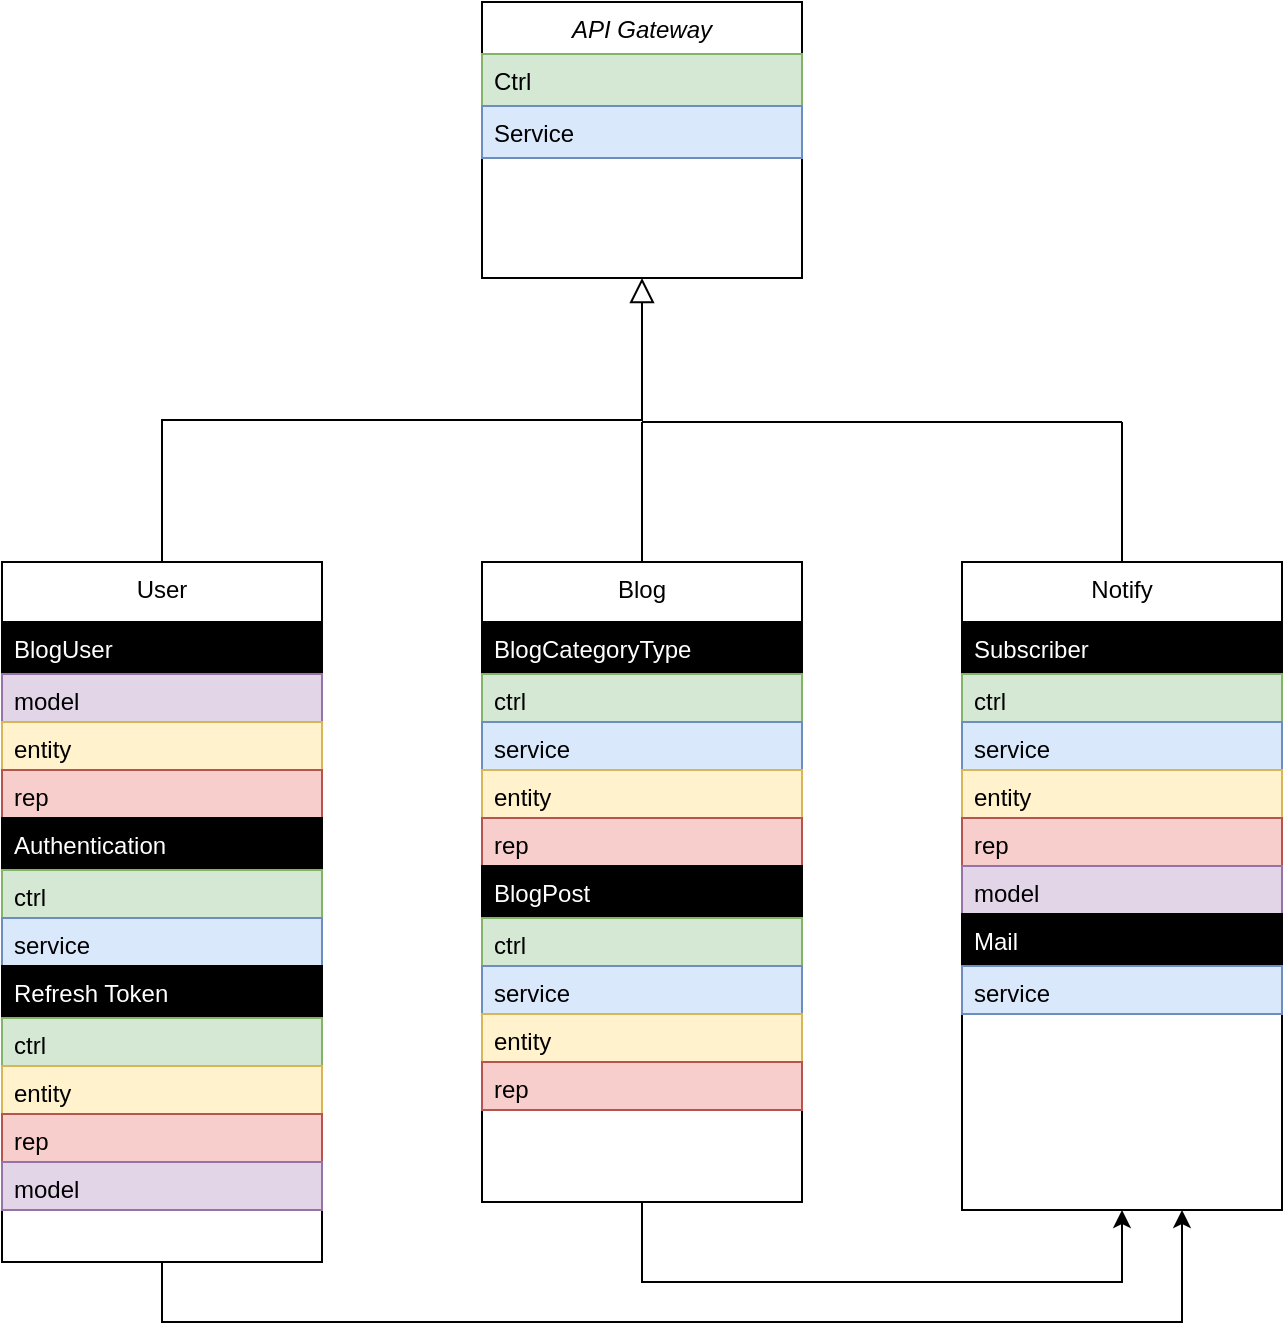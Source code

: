 <mxfile version="21.2.3" type="device">
  <diagram id="C5RBs43oDa-KdzZeNtuy" name="Page-1">
    <mxGraphModel dx="2049" dy="1097" grid="1" gridSize="10" guides="1" tooltips="1" connect="1" arrows="1" fold="1" page="1" pageScale="1" pageWidth="827" pageHeight="1169" math="0" shadow="0">
      <root>
        <mxCell id="WIyWlLk6GJQsqaUBKTNV-0" />
        <mxCell id="WIyWlLk6GJQsqaUBKTNV-1" parent="WIyWlLk6GJQsqaUBKTNV-0" />
        <mxCell id="pEUCdom_LJWpzFZjN5we-0" style="edgeStyle=orthogonalEdgeStyle;rounded=0;orthogonalLoop=1;jettySize=auto;html=1;exitX=0.5;exitY=1;exitDx=0;exitDy=0;" parent="WIyWlLk6GJQsqaUBKTNV-1" source="zkfFHV4jXpPFQw0GAbJ--0" edge="1">
          <mxGeometry relative="1" as="geometry">
            <mxPoint x="400" y="178" as="targetPoint" />
          </mxGeometry>
        </mxCell>
        <mxCell id="zkfFHV4jXpPFQw0GAbJ--0" value="API Gateway" style="swimlane;fontStyle=2;align=center;verticalAlign=top;childLayout=stackLayout;horizontal=1;startSize=26;horizontalStack=0;resizeParent=1;resizeLast=0;collapsible=1;marginBottom=0;rounded=0;shadow=0;strokeWidth=1;" parent="WIyWlLk6GJQsqaUBKTNV-1" vertex="1">
          <mxGeometry x="320" y="40" width="160" height="138" as="geometry">
            <mxRectangle x="230" y="140" width="160" height="26" as="alternateBounds" />
          </mxGeometry>
        </mxCell>
        <mxCell id="zkfFHV4jXpPFQw0GAbJ--1" value="Ctrl" style="text;align=left;verticalAlign=top;spacingLeft=4;spacingRight=4;overflow=hidden;rotatable=0;points=[[0,0.5],[1,0.5]];portConstraint=eastwest;fillColor=#d5e8d4;strokeColor=#82b366;" parent="zkfFHV4jXpPFQw0GAbJ--0" vertex="1">
          <mxGeometry y="26" width="160" height="26" as="geometry" />
        </mxCell>
        <mxCell id="zkfFHV4jXpPFQw0GAbJ--2" value="Service" style="text;align=left;verticalAlign=top;spacingLeft=4;spacingRight=4;overflow=hidden;rotatable=0;points=[[0,0.5],[1,0.5]];portConstraint=eastwest;rounded=0;shadow=0;html=0;fillColor=#dae8fc;strokeColor=#6c8ebf;" parent="zkfFHV4jXpPFQw0GAbJ--0" vertex="1">
          <mxGeometry y="52" width="160" height="26" as="geometry" />
        </mxCell>
        <mxCell id="zkfFHV4jXpPFQw0GAbJ--6" value="User" style="swimlane;fontStyle=0;align=center;verticalAlign=top;childLayout=stackLayout;horizontal=1;startSize=30;horizontalStack=0;resizeParent=1;resizeLast=0;collapsible=1;marginBottom=0;rounded=0;shadow=0;strokeWidth=1;" parent="WIyWlLk6GJQsqaUBKTNV-1" vertex="1">
          <mxGeometry x="80" y="320" width="160" height="350" as="geometry">
            <mxRectangle x="-40" y="300" width="160" height="26" as="alternateBounds" />
          </mxGeometry>
        </mxCell>
        <mxCell id="zkfFHV4jXpPFQw0GAbJ--7" value="BlogUser" style="text;align=left;verticalAlign=top;spacingLeft=4;spacingRight=4;overflow=hidden;rotatable=0;points=[[0,0.5],[1,0.5]];portConstraint=eastwest;strokeColor=default;fillColor=#000000;fontColor=#ffffff;" parent="zkfFHV4jXpPFQw0GAbJ--6" vertex="1">
          <mxGeometry y="30" width="160" height="26" as="geometry" />
        </mxCell>
        <mxCell id="zkfFHV4jXpPFQw0GAbJ--8" value="model" style="text;align=left;verticalAlign=top;spacingLeft=4;spacingRight=4;overflow=hidden;rotatable=0;points=[[0,0.5],[1,0.5]];portConstraint=eastwest;rounded=0;shadow=0;html=0;fillColor=#e1d5e7;strokeColor=#9673a6;" parent="zkfFHV4jXpPFQw0GAbJ--6" vertex="1">
          <mxGeometry y="56" width="160" height="24" as="geometry" />
        </mxCell>
        <mxCell id="pEUCdom_LJWpzFZjN5we-6" value="entity" style="text;align=left;verticalAlign=top;spacingLeft=4;spacingRight=4;overflow=hidden;rotatable=0;points=[[0,0.5],[1,0.5]];portConstraint=eastwest;rounded=0;shadow=0;html=0;fillColor=#fff2cc;strokeColor=#d6b656;" parent="zkfFHV4jXpPFQw0GAbJ--6" vertex="1">
          <mxGeometry y="80" width="160" height="24" as="geometry" />
        </mxCell>
        <mxCell id="pEUCdom_LJWpzFZjN5we-7" value="rep" style="text;align=left;verticalAlign=top;spacingLeft=4;spacingRight=4;overflow=hidden;rotatable=0;points=[[0,0.5],[1,0.5]];portConstraint=eastwest;rounded=0;shadow=0;html=0;fillColor=#f8cecc;strokeColor=#b85450;" parent="zkfFHV4jXpPFQw0GAbJ--6" vertex="1">
          <mxGeometry y="104" width="160" height="24" as="geometry" />
        </mxCell>
        <mxCell id="pEUCdom_LJWpzFZjN5we-9" value="Authentication" style="text;align=left;verticalAlign=top;spacingLeft=4;spacingRight=4;overflow=hidden;rotatable=0;points=[[0,0.5],[1,0.5]];portConstraint=eastwest;strokeColor=default;fontColor=#FFFFFF;fillColor=#000000;fillStyle=auto;" parent="zkfFHV4jXpPFQw0GAbJ--6" vertex="1">
          <mxGeometry y="128" width="160" height="26" as="geometry" />
        </mxCell>
        <mxCell id="pEUCdom_LJWpzFZjN5we-10" value="ctrl" style="text;align=left;verticalAlign=top;spacingLeft=4;spacingRight=4;overflow=hidden;rotatable=0;points=[[0,0.5],[1,0.5]];portConstraint=eastwest;rounded=0;shadow=0;html=0;fillColor=#d5e8d4;strokeColor=#82b366;" parent="zkfFHV4jXpPFQw0GAbJ--6" vertex="1">
          <mxGeometry y="154" width="160" height="24" as="geometry" />
        </mxCell>
        <mxCell id="pEUCdom_LJWpzFZjN5we-11" value="service" style="text;align=left;verticalAlign=top;spacingLeft=4;spacingRight=4;overflow=hidden;rotatable=0;points=[[0,0.5],[1,0.5]];portConstraint=eastwest;rounded=0;shadow=0;html=0;fillColor=#dae8fc;strokeColor=#6c8ebf;" parent="zkfFHV4jXpPFQw0GAbJ--6" vertex="1">
          <mxGeometry y="178" width="160" height="24" as="geometry" />
        </mxCell>
        <mxCell id="pEUCdom_LJWpzFZjN5we-12" value="Refresh Token" style="text;align=left;verticalAlign=top;spacingLeft=4;spacingRight=4;overflow=hidden;rotatable=0;points=[[0,0.5],[1,0.5]];portConstraint=eastwest;strokeColor=default;fillColor=#000000;fontColor=#ffffff;" parent="zkfFHV4jXpPFQw0GAbJ--6" vertex="1">
          <mxGeometry y="202" width="160" height="26" as="geometry" />
        </mxCell>
        <mxCell id="pEUCdom_LJWpzFZjN5we-13" value="ctrl" style="text;align=left;verticalAlign=top;spacingLeft=4;spacingRight=4;overflow=hidden;rotatable=0;points=[[0,0.5],[1,0.5]];portConstraint=eastwest;rounded=0;shadow=0;html=0;fillColor=#d5e8d4;strokeColor=#82b366;" parent="zkfFHV4jXpPFQw0GAbJ--6" vertex="1">
          <mxGeometry y="228" width="160" height="24" as="geometry" />
        </mxCell>
        <mxCell id="pEUCdom_LJWpzFZjN5we-15" value="entity" style="text;align=left;verticalAlign=top;spacingLeft=4;spacingRight=4;overflow=hidden;rotatable=0;points=[[0,0.5],[1,0.5]];portConstraint=eastwest;rounded=0;shadow=0;html=0;fillColor=#fff2cc;strokeColor=#d6b656;" parent="zkfFHV4jXpPFQw0GAbJ--6" vertex="1">
          <mxGeometry y="252" width="160" height="24" as="geometry" />
        </mxCell>
        <mxCell id="pEUCdom_LJWpzFZjN5we-16" value="rep" style="text;align=left;verticalAlign=top;spacingLeft=4;spacingRight=4;overflow=hidden;rotatable=0;points=[[0,0.5],[1,0.5]];portConstraint=eastwest;rounded=0;shadow=0;html=0;fillColor=#f8cecc;strokeColor=#b85450;" parent="zkfFHV4jXpPFQw0GAbJ--6" vertex="1">
          <mxGeometry y="276" width="160" height="24" as="geometry" />
        </mxCell>
        <mxCell id="pEUCdom_LJWpzFZjN5we-17" value="model" style="text;align=left;verticalAlign=top;spacingLeft=4;spacingRight=4;overflow=hidden;rotatable=0;points=[[0,0.5],[1,0.5]];portConstraint=eastwest;rounded=0;shadow=0;html=0;fillColor=#e1d5e7;strokeColor=#9673a6;" parent="zkfFHV4jXpPFQw0GAbJ--6" vertex="1">
          <mxGeometry y="300" width="160" height="24" as="geometry" />
        </mxCell>
        <mxCell id="zkfFHV4jXpPFQw0GAbJ--12" value="" style="endArrow=block;endSize=10;endFill=0;shadow=0;strokeWidth=1;rounded=0;edgeStyle=elbowEdgeStyle;elbow=vertical;" parent="WIyWlLk6GJQsqaUBKTNV-1" source="zkfFHV4jXpPFQw0GAbJ--6" target="zkfFHV4jXpPFQw0GAbJ--0" edge="1">
          <mxGeometry width="160" relative="1" as="geometry">
            <mxPoint x="200" y="203" as="sourcePoint" />
            <mxPoint x="200" y="203" as="targetPoint" />
          </mxGeometry>
        </mxCell>
        <mxCell id="pEUCdom_LJWpzFZjN5we-18" value="Blog" style="swimlane;fontStyle=0;align=center;verticalAlign=top;childLayout=stackLayout;horizontal=1;startSize=30;horizontalStack=0;resizeParent=1;resizeLast=0;collapsible=1;marginBottom=0;rounded=0;shadow=0;strokeWidth=1;" parent="WIyWlLk6GJQsqaUBKTNV-1" vertex="1">
          <mxGeometry x="320" y="320" width="160" height="320" as="geometry">
            <mxRectangle x="-40" y="300" width="160" height="26" as="alternateBounds" />
          </mxGeometry>
        </mxCell>
        <mxCell id="pEUCdom_LJWpzFZjN5we-19" value="BlogCategoryType" style="text;align=left;verticalAlign=top;spacingLeft=4;spacingRight=4;overflow=hidden;rotatable=0;points=[[0,0.5],[1,0.5]];portConstraint=eastwest;strokeColor=default;fillColor=#000000;fontColor=#ffffff;" parent="pEUCdom_LJWpzFZjN5we-18" vertex="1">
          <mxGeometry y="30" width="160" height="26" as="geometry" />
        </mxCell>
        <mxCell id="pEUCdom_LJWpzFZjN5we-31" value="ctrl" style="text;align=left;verticalAlign=top;spacingLeft=4;spacingRight=4;overflow=hidden;rotatable=0;points=[[0,0.5],[1,0.5]];portConstraint=eastwest;rounded=0;shadow=0;html=0;fillColor=#d5e8d4;strokeColor=#82b366;" parent="pEUCdom_LJWpzFZjN5we-18" vertex="1">
          <mxGeometry y="56" width="160" height="24" as="geometry" />
        </mxCell>
        <mxCell id="pEUCdom_LJWpzFZjN5we-32" value="service" style="text;align=left;verticalAlign=top;spacingLeft=4;spacingRight=4;overflow=hidden;rotatable=0;points=[[0,0.5],[1,0.5]];portConstraint=eastwest;rounded=0;shadow=0;html=0;fillColor=#dae8fc;strokeColor=#6c8ebf;" parent="pEUCdom_LJWpzFZjN5we-18" vertex="1">
          <mxGeometry y="80" width="160" height="24" as="geometry" />
        </mxCell>
        <mxCell id="pEUCdom_LJWpzFZjN5we-21" value="entity" style="text;align=left;verticalAlign=top;spacingLeft=4;spacingRight=4;overflow=hidden;rotatable=0;points=[[0,0.5],[1,0.5]];portConstraint=eastwest;rounded=0;shadow=0;html=0;fillColor=#fff2cc;strokeColor=#d6b656;" parent="pEUCdom_LJWpzFZjN5we-18" vertex="1">
          <mxGeometry y="104" width="160" height="24" as="geometry" />
        </mxCell>
        <mxCell id="pEUCdom_LJWpzFZjN5we-22" value="rep" style="text;align=left;verticalAlign=top;spacingLeft=4;spacingRight=4;overflow=hidden;rotatable=0;points=[[0,0.5],[1,0.5]];portConstraint=eastwest;rounded=0;shadow=0;html=0;fillColor=#f8cecc;strokeColor=#b85450;" parent="pEUCdom_LJWpzFZjN5we-18" vertex="1">
          <mxGeometry y="128" width="160" height="24" as="geometry" />
        </mxCell>
        <mxCell id="pEUCdom_LJWpzFZjN5we-23" value="BlogPost" style="text;align=left;verticalAlign=top;spacingLeft=4;spacingRight=4;overflow=hidden;rotatable=0;points=[[0,0.5],[1,0.5]];portConstraint=eastwest;strokeColor=default;fontColor=#FFFFFF;fillColor=#000000;fillStyle=auto;" parent="pEUCdom_LJWpzFZjN5we-18" vertex="1">
          <mxGeometry y="152" width="160" height="26" as="geometry" />
        </mxCell>
        <mxCell id="pEUCdom_LJWpzFZjN5we-24" value="ctrl" style="text;align=left;verticalAlign=top;spacingLeft=4;spacingRight=4;overflow=hidden;rotatable=0;points=[[0,0.5],[1,0.5]];portConstraint=eastwest;rounded=0;shadow=0;html=0;fillColor=#d5e8d4;strokeColor=#82b366;" parent="pEUCdom_LJWpzFZjN5we-18" vertex="1">
          <mxGeometry y="178" width="160" height="24" as="geometry" />
        </mxCell>
        <mxCell id="pEUCdom_LJWpzFZjN5we-25" value="service" style="text;align=left;verticalAlign=top;spacingLeft=4;spacingRight=4;overflow=hidden;rotatable=0;points=[[0,0.5],[1,0.5]];portConstraint=eastwest;rounded=0;shadow=0;html=0;fillColor=#dae8fc;strokeColor=#6c8ebf;" parent="pEUCdom_LJWpzFZjN5we-18" vertex="1">
          <mxGeometry y="202" width="160" height="24" as="geometry" />
        </mxCell>
        <mxCell id="pEUCdom_LJWpzFZjN5we-33" value="entity" style="text;align=left;verticalAlign=top;spacingLeft=4;spacingRight=4;overflow=hidden;rotatable=0;points=[[0,0.5],[1,0.5]];portConstraint=eastwest;rounded=0;shadow=0;html=0;fillColor=#fff2cc;strokeColor=#d6b656;" parent="pEUCdom_LJWpzFZjN5we-18" vertex="1">
          <mxGeometry y="226" width="160" height="24" as="geometry" />
        </mxCell>
        <mxCell id="pEUCdom_LJWpzFZjN5we-34" value="rep" style="text;align=left;verticalAlign=top;spacingLeft=4;spacingRight=4;overflow=hidden;rotatable=0;points=[[0,0.5],[1,0.5]];portConstraint=eastwest;rounded=0;shadow=0;html=0;fillColor=#f8cecc;strokeColor=#b85450;" parent="pEUCdom_LJWpzFZjN5we-18" vertex="1">
          <mxGeometry y="250" width="160" height="24" as="geometry" />
        </mxCell>
        <mxCell id="pEUCdom_LJWpzFZjN5we-35" value="Notify" style="swimlane;fontStyle=0;align=center;verticalAlign=top;childLayout=stackLayout;horizontal=1;startSize=30;horizontalStack=0;resizeParent=1;resizeLast=0;collapsible=1;marginBottom=0;rounded=0;shadow=0;strokeWidth=1;" parent="WIyWlLk6GJQsqaUBKTNV-1" vertex="1">
          <mxGeometry x="560" y="320" width="160" height="324" as="geometry">
            <mxRectangle x="-40" y="300" width="160" height="26" as="alternateBounds" />
          </mxGeometry>
        </mxCell>
        <mxCell id="pEUCdom_LJWpzFZjN5we-36" value="Subscriber" style="text;align=left;verticalAlign=top;spacingLeft=4;spacingRight=4;overflow=hidden;rotatable=0;points=[[0,0.5],[1,0.5]];portConstraint=eastwest;strokeColor=default;fillColor=#000000;fontColor=#ffffff;" parent="pEUCdom_LJWpzFZjN5we-35" vertex="1">
          <mxGeometry y="30" width="160" height="26" as="geometry" />
        </mxCell>
        <mxCell id="pEUCdom_LJWpzFZjN5we-37" value="ctrl" style="text;align=left;verticalAlign=top;spacingLeft=4;spacingRight=4;overflow=hidden;rotatable=0;points=[[0,0.5],[1,0.5]];portConstraint=eastwest;rounded=0;shadow=0;html=0;fillColor=#d5e8d4;strokeColor=#82b366;" parent="pEUCdom_LJWpzFZjN5we-35" vertex="1">
          <mxGeometry y="56" width="160" height="24" as="geometry" />
        </mxCell>
        <mxCell id="pEUCdom_LJWpzFZjN5we-38" value="service" style="text;align=left;verticalAlign=top;spacingLeft=4;spacingRight=4;overflow=hidden;rotatable=0;points=[[0,0.5],[1,0.5]];portConstraint=eastwest;rounded=0;shadow=0;html=0;fillColor=#dae8fc;strokeColor=#6c8ebf;" parent="pEUCdom_LJWpzFZjN5we-35" vertex="1">
          <mxGeometry y="80" width="160" height="24" as="geometry" />
        </mxCell>
        <mxCell id="pEUCdom_LJWpzFZjN5we-39" value="entity" style="text;align=left;verticalAlign=top;spacingLeft=4;spacingRight=4;overflow=hidden;rotatable=0;points=[[0,0.5],[1,0.5]];portConstraint=eastwest;rounded=0;shadow=0;html=0;fillColor=#fff2cc;strokeColor=#d6b656;" parent="pEUCdom_LJWpzFZjN5we-35" vertex="1">
          <mxGeometry y="104" width="160" height="24" as="geometry" />
        </mxCell>
        <mxCell id="pEUCdom_LJWpzFZjN5we-40" value="rep" style="text;align=left;verticalAlign=top;spacingLeft=4;spacingRight=4;overflow=hidden;rotatable=0;points=[[0,0.5],[1,0.5]];portConstraint=eastwest;rounded=0;shadow=0;html=0;fillColor=#f8cecc;strokeColor=#b85450;" parent="pEUCdom_LJWpzFZjN5we-35" vertex="1">
          <mxGeometry y="128" width="160" height="24" as="geometry" />
        </mxCell>
        <mxCell id="pEUCdom_LJWpzFZjN5we-54" value="model" style="text;align=left;verticalAlign=top;spacingLeft=4;spacingRight=4;overflow=hidden;rotatable=0;points=[[0,0.5],[1,0.5]];portConstraint=eastwest;rounded=0;shadow=0;html=0;fillColor=#e1d5e7;strokeColor=#9673a6;" parent="pEUCdom_LJWpzFZjN5we-35" vertex="1">
          <mxGeometry y="152" width="160" height="24" as="geometry" />
        </mxCell>
        <mxCell id="pEUCdom_LJWpzFZjN5we-41" value="Mail" style="text;align=left;verticalAlign=top;spacingLeft=4;spacingRight=4;overflow=hidden;rotatable=0;points=[[0,0.5],[1,0.5]];portConstraint=eastwest;strokeColor=default;fontColor=#FFFFFF;fillColor=#000000;fillStyle=auto;" parent="pEUCdom_LJWpzFZjN5we-35" vertex="1">
          <mxGeometry y="176" width="160" height="26" as="geometry" />
        </mxCell>
        <mxCell id="pEUCdom_LJWpzFZjN5we-43" value="service" style="text;align=left;verticalAlign=top;spacingLeft=4;spacingRight=4;overflow=hidden;rotatable=0;points=[[0,0.5],[1,0.5]];portConstraint=eastwest;rounded=0;shadow=0;html=0;fillColor=#dae8fc;strokeColor=#6c8ebf;" parent="pEUCdom_LJWpzFZjN5we-35" vertex="1">
          <mxGeometry y="202" width="160" height="24" as="geometry" />
        </mxCell>
        <mxCell id="pEUCdom_LJWpzFZjN5we-51" value="" style="endArrow=none;html=1;rounded=0;exitX=0.5;exitY=0;exitDx=0;exitDy=0;" parent="WIyWlLk6GJQsqaUBKTNV-1" source="pEUCdom_LJWpzFZjN5we-18" edge="1">
          <mxGeometry width="50" height="50" relative="1" as="geometry">
            <mxPoint x="420" y="350" as="sourcePoint" />
            <mxPoint x="400" y="250" as="targetPoint" />
          </mxGeometry>
        </mxCell>
        <mxCell id="pEUCdom_LJWpzFZjN5we-52" value="" style="endArrow=none;html=1;rounded=0;" parent="WIyWlLk6GJQsqaUBKTNV-1" edge="1">
          <mxGeometry width="50" height="50" relative="1" as="geometry">
            <mxPoint x="640" y="250" as="sourcePoint" />
            <mxPoint x="400" y="250" as="targetPoint" />
          </mxGeometry>
        </mxCell>
        <mxCell id="pEUCdom_LJWpzFZjN5we-53" value="" style="endArrow=none;html=1;rounded=0;exitX=0.5;exitY=0;exitDx=0;exitDy=0;" parent="WIyWlLk6GJQsqaUBKTNV-1" source="pEUCdom_LJWpzFZjN5we-35" edge="1">
          <mxGeometry width="50" height="50" relative="1" as="geometry">
            <mxPoint x="500" y="350" as="sourcePoint" />
            <mxPoint x="640" y="250" as="targetPoint" />
          </mxGeometry>
        </mxCell>
        <mxCell id="S9rf6HuDHjkBVyIXDsUs-0" value="" style="endArrow=classic;html=1;rounded=0;entryX=0.5;entryY=1;entryDx=0;entryDy=0;" edge="1" parent="WIyWlLk6GJQsqaUBKTNV-1" target="pEUCdom_LJWpzFZjN5we-35">
          <mxGeometry width="50" height="50" relative="1" as="geometry">
            <mxPoint x="400" y="680" as="sourcePoint" />
            <mxPoint x="640" y="680" as="targetPoint" />
            <Array as="points">
              <mxPoint x="400" y="640" />
              <mxPoint x="400" y="680" />
              <mxPoint x="640" y="680" />
            </Array>
          </mxGeometry>
        </mxCell>
        <mxCell id="S9rf6HuDHjkBVyIXDsUs-1" value="" style="endArrow=classic;html=1;rounded=0;" edge="1" parent="WIyWlLk6GJQsqaUBKTNV-1">
          <mxGeometry width="50" height="50" relative="1" as="geometry">
            <mxPoint x="160" y="700" as="sourcePoint" />
            <mxPoint x="670" y="644" as="targetPoint" />
            <Array as="points">
              <mxPoint x="160" y="700" />
              <mxPoint x="160" y="670" />
              <mxPoint x="160" y="700" />
              <mxPoint x="670" y="700" />
            </Array>
          </mxGeometry>
        </mxCell>
      </root>
    </mxGraphModel>
  </diagram>
</mxfile>
